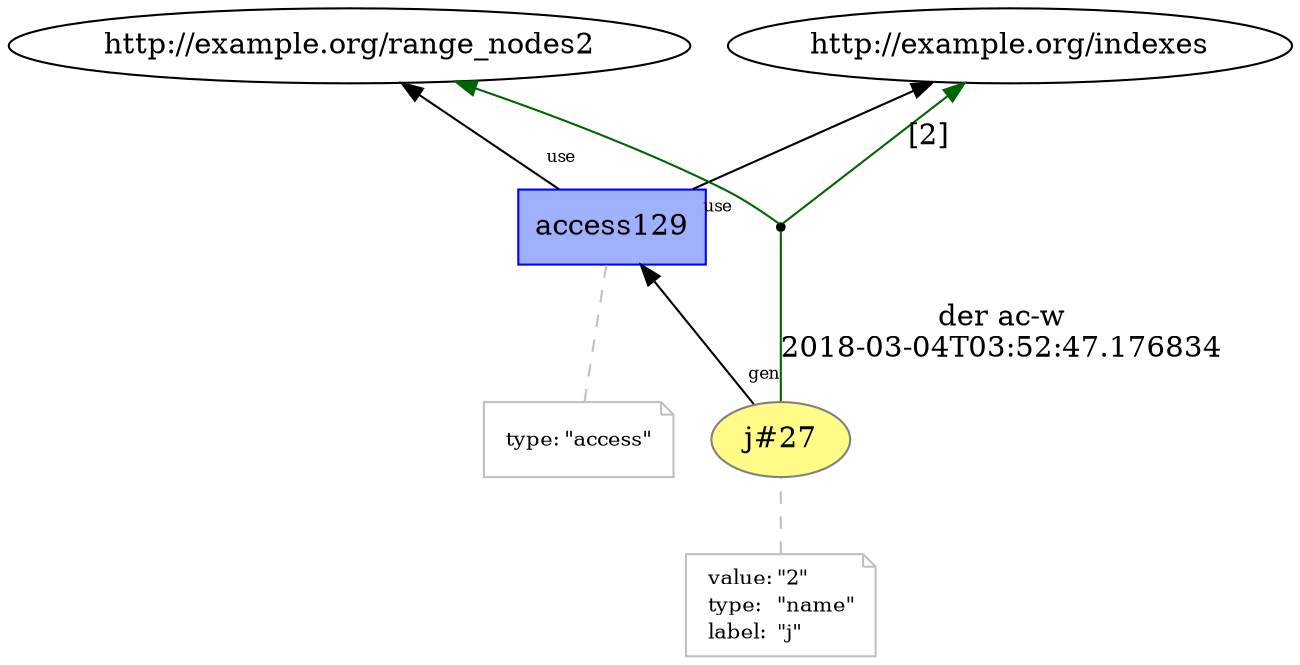 digraph "PROV" { size="16,12"; rankdir="BT";
"http://example.org/j#27" [fillcolor="#FFFC87",color="#808080",style="filled",label="j#27",URL="http://example.org/j#27"]
"-attrs0" [color="gray",shape="note",fontsize="10",fontcolor="black",label=<<TABLE cellpadding="0" border="0">
	<TR>
	    <TD align="left">value:</TD>
	    <TD align="left">&quot;2&quot;</TD>
	</TR>
	<TR>
	    <TD align="left">type:</TD>
	    <TD align="left">&quot;name&quot;</TD>
	</TR>
	<TR>
	    <TD align="left">label:</TD>
	    <TD align="left">&quot;j&quot;</TD>
	</TR>
</TABLE>>]
"-attrs0" -> "http://example.org/j#27" [color="gray",style="dashed",arrowhead="none"]
"http://example.org/access129" [fillcolor="#9FB1FC",color="#0000FF",shape="polygon",sides="4",style="filled",label="access129",URL="http://example.org/access129"]
"-attrs1" [color="gray",shape="note",fontsize="10",fontcolor="black",label=<<TABLE cellpadding="0" border="0">
	<TR>
	    <TD align="left">type:</TD>
	    <TD align="left">&quot;access&quot;</TD>
	</TR>
</TABLE>>]
"-attrs1" -> "http://example.org/access129" [color="gray",style="dashed",arrowhead="none"]
"http://example.org/access129" -> "http://example.org/range_nodes2" [labelfontsize="8",labeldistance="1.5",labelangle="60.0",rotation="20",taillabel="use"]
"bn0" [shape="point",label=""]
"http://example.org/j#27" -> "bn0" [arrowhead="none",color="darkgreen",label="der ac-w
2018-03-04T03:52:47.176834"]
"bn0" -> "http://example.org/indexes" [labelfontsize="8",labeldistance="1.5",color="darkgreen",labelangle="60.0",rotation="20",label="[2]"]
"bn0" -> "http://example.org/range_nodes2" [color="darkgreen"]
"http://example.org/j#27" -> "http://example.org/access129" [labelfontsize="8",labeldistance="1.5",labelangle="60.0",rotation="20",taillabel="gen"]
"http://example.org/access129" -> "http://example.org/indexes" [labelfontsize="8",labeldistance="1.5",labelangle="60.0",rotation="20",taillabel="use"]
}